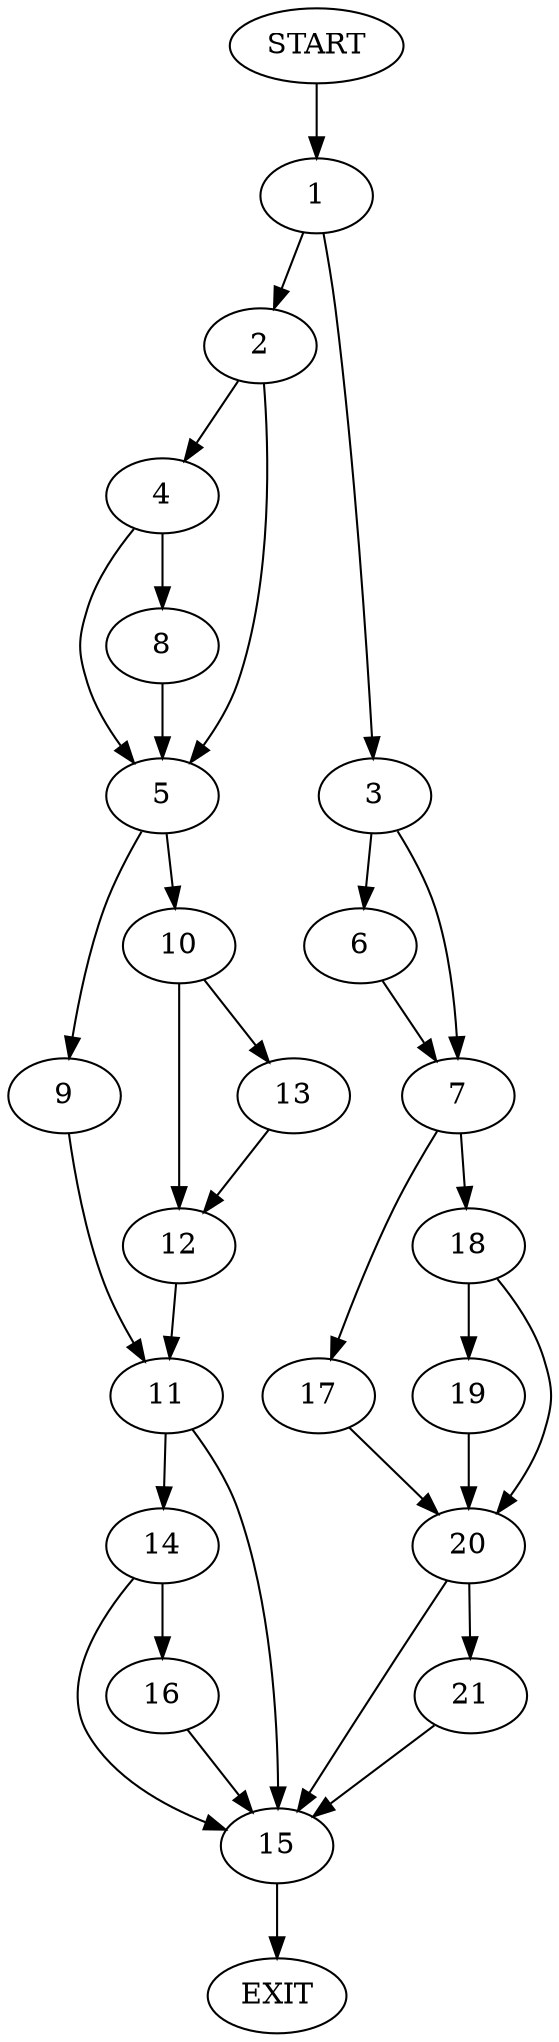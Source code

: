 digraph {
0 [label="START"]
22 [label="EXIT"]
0 -> 1
1 -> 2
1 -> 3
2 -> 4
2 -> 5
3 -> 6
3 -> 7
4 -> 5
4 -> 8
5 -> 9
5 -> 10
8 -> 5
9 -> 11
10 -> 12
10 -> 13
12 -> 11
13 -> 12
11 -> 14
11 -> 15
15 -> 22
14 -> 16
14 -> 15
16 -> 15
6 -> 7
7 -> 17
7 -> 18
18 -> 19
18 -> 20
17 -> 20
20 -> 21
20 -> 15
19 -> 20
21 -> 15
}
